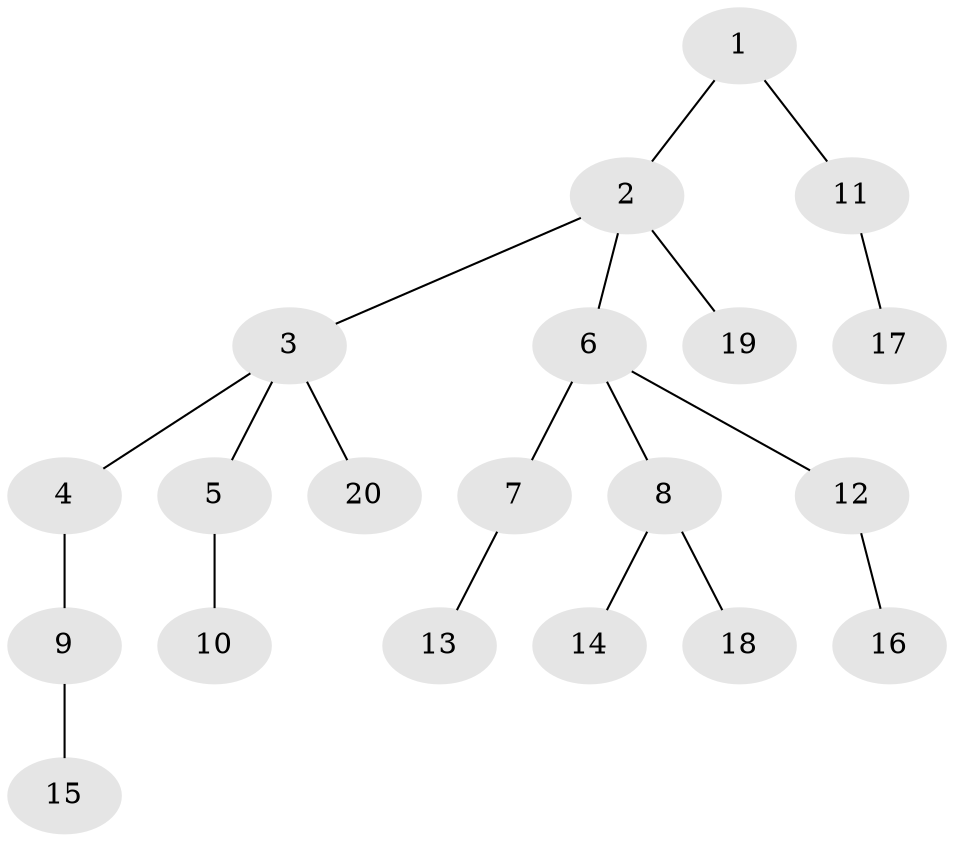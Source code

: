 // Generated by graph-tools (version 1.1) at 2025/46/02/15/25 05:46:28]
// undirected, 20 vertices, 19 edges
graph export_dot {
graph [start="1"]
  node [color=gray90,style=filled];
  1;
  2;
  3;
  4;
  5;
  6;
  7;
  8;
  9;
  10;
  11;
  12;
  13;
  14;
  15;
  16;
  17;
  18;
  19;
  20;
  1 -- 2;
  1 -- 11;
  2 -- 3;
  2 -- 6;
  2 -- 19;
  3 -- 4;
  3 -- 5;
  3 -- 20;
  4 -- 9;
  5 -- 10;
  6 -- 7;
  6 -- 8;
  6 -- 12;
  7 -- 13;
  8 -- 14;
  8 -- 18;
  9 -- 15;
  11 -- 17;
  12 -- 16;
}
